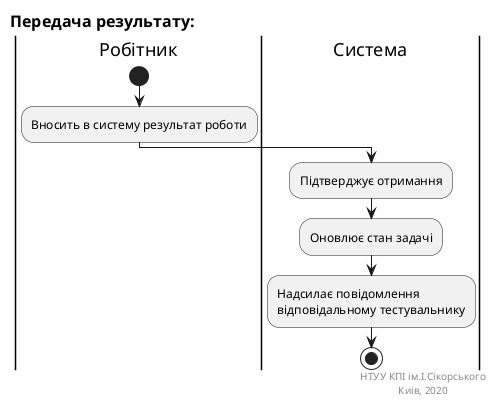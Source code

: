 @startuml resolveTaskUC

left header
<font size=16 color=black><b>Передача результату:</b> 
end header

|Робітник|
start
:Вносить в систему результат роботи;

|Система|
:Підтверджує отримання;
:Оновлює стан задачі;
:Надсилає повідомлення
відповідальному тестувальнику;
stop

right footer
НТУУ КПІ ім.І.Сікорського
Киів, 2020 
end footer
@enduml